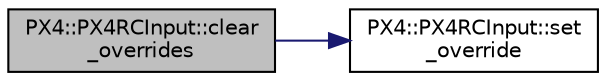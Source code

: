 digraph "PX4::PX4RCInput::clear_overrides"
{
 // INTERACTIVE_SVG=YES
  edge [fontname="Helvetica",fontsize="10",labelfontname="Helvetica",labelfontsize="10"];
  node [fontname="Helvetica",fontsize="10",shape=record];
  rankdir="LR";
  Node1 [label="PX4::PX4RCInput::clear\l_overrides",height=0.2,width=0.4,color="black", fillcolor="grey75", style="filled", fontcolor="black"];
  Node1 -> Node2 [color="midnightblue",fontsize="10",style="solid",fontname="Helvetica"];
  Node2 [label="PX4::PX4RCInput::set\l_override",height=0.2,width=0.4,color="black", fillcolor="white", style="filled",URL="$classPX4_1_1PX4RCInput.html#aa0688ff88aeef3acdccd559d41061cc5"];
}
